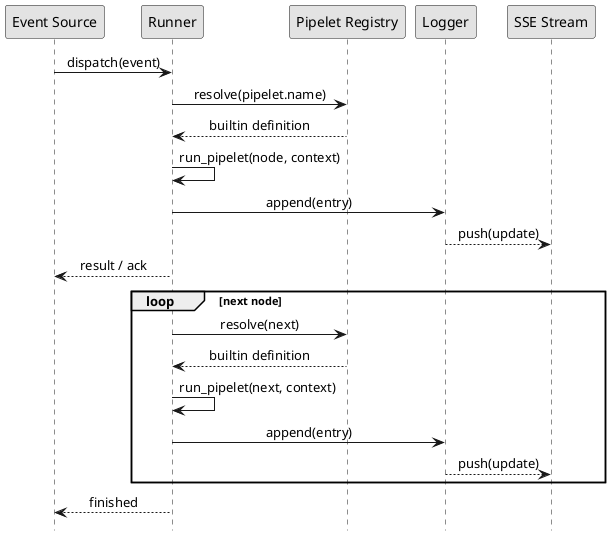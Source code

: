 @startuml
hide footbox
skinparam monochrome true
skinparam sequenceMessageAlign center

participant "Event Source" as Source
participant "Runner" as Runner
participant "Pipelet Registry" as Registry
participant "Logger" as Logger
participant "SSE Stream" as SSE

Source -> Runner: dispatch(event)
Runner -> Registry: resolve(pipelet.name)
Registry --> Runner: builtin definition
Runner -> Runner: run_pipelet(node, context)
Runner -> Logger: append(entry)
Logger --> SSE: push(update)
Runner --> Source: result / ack

loop next node
  Runner -> Registry: resolve(next)
  Registry --> Runner: builtin definition
  Runner -> Runner: run_pipelet(next, context)
  Runner -> Logger: append(entry)
  Logger --> SSE: push(update)
end

Runner --> Source: finished
@enduml
